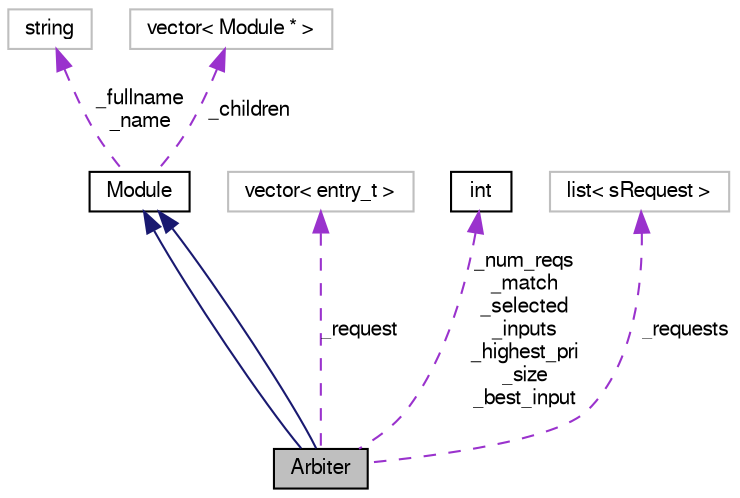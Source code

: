 digraph G
{
  bgcolor="transparent";
  edge [fontname="FreeSans",fontsize="10",labelfontname="FreeSans",labelfontsize="10"];
  node [fontname="FreeSans",fontsize="10",shape=record];
  Node1 [label="Arbiter",height=0.2,width=0.4,color="black", fillcolor="grey75", style="filled" fontcolor="black"];
  Node2 -> Node1 [dir=back,color="midnightblue",fontsize="10",style="solid",fontname="FreeSans"];
  Node2 [label="Module",height=0.2,width=0.4,color="black",URL="$classModule.html"];
  Node3 -> Node2 [dir=back,color="darkorchid3",fontsize="10",style="dashed",label="_fullname\n_name",fontname="FreeSans"];
  Node3 [label="string",height=0.2,width=0.4,color="grey75"];
  Node4 -> Node2 [dir=back,color="darkorchid3",fontsize="10",style="dashed",label="_children",fontname="FreeSans"];
  Node4 [label="vector\< Module * \>",height=0.2,width=0.4,color="grey75"];
  Node2 -> Node1 [dir=back,color="midnightblue",fontsize="10",style="solid",fontname="FreeSans"];
  Node5 -> Node1 [dir=back,color="darkorchid3",fontsize="10",style="dashed",label="_request",fontname="FreeSans"];
  Node5 [label="vector\< entry_t \>",height=0.2,width=0.4,color="grey75"];
  Node6 -> Node1 [dir=back,color="darkorchid3",fontsize="10",style="dashed",label="_num_reqs\n_match\n_selected\n_inputs\n_highest_pri\n_size\n_best_input",fontname="FreeSans"];
  Node6 [label="int",height=0.2,width=0.4,color="black",URL="$classint.html"];
  Node7 -> Node1 [dir=back,color="darkorchid3",fontsize="10",style="dashed",label="_requests",fontname="FreeSans"];
  Node7 [label="list\< sRequest \>",height=0.2,width=0.4,color="grey75"];
}
